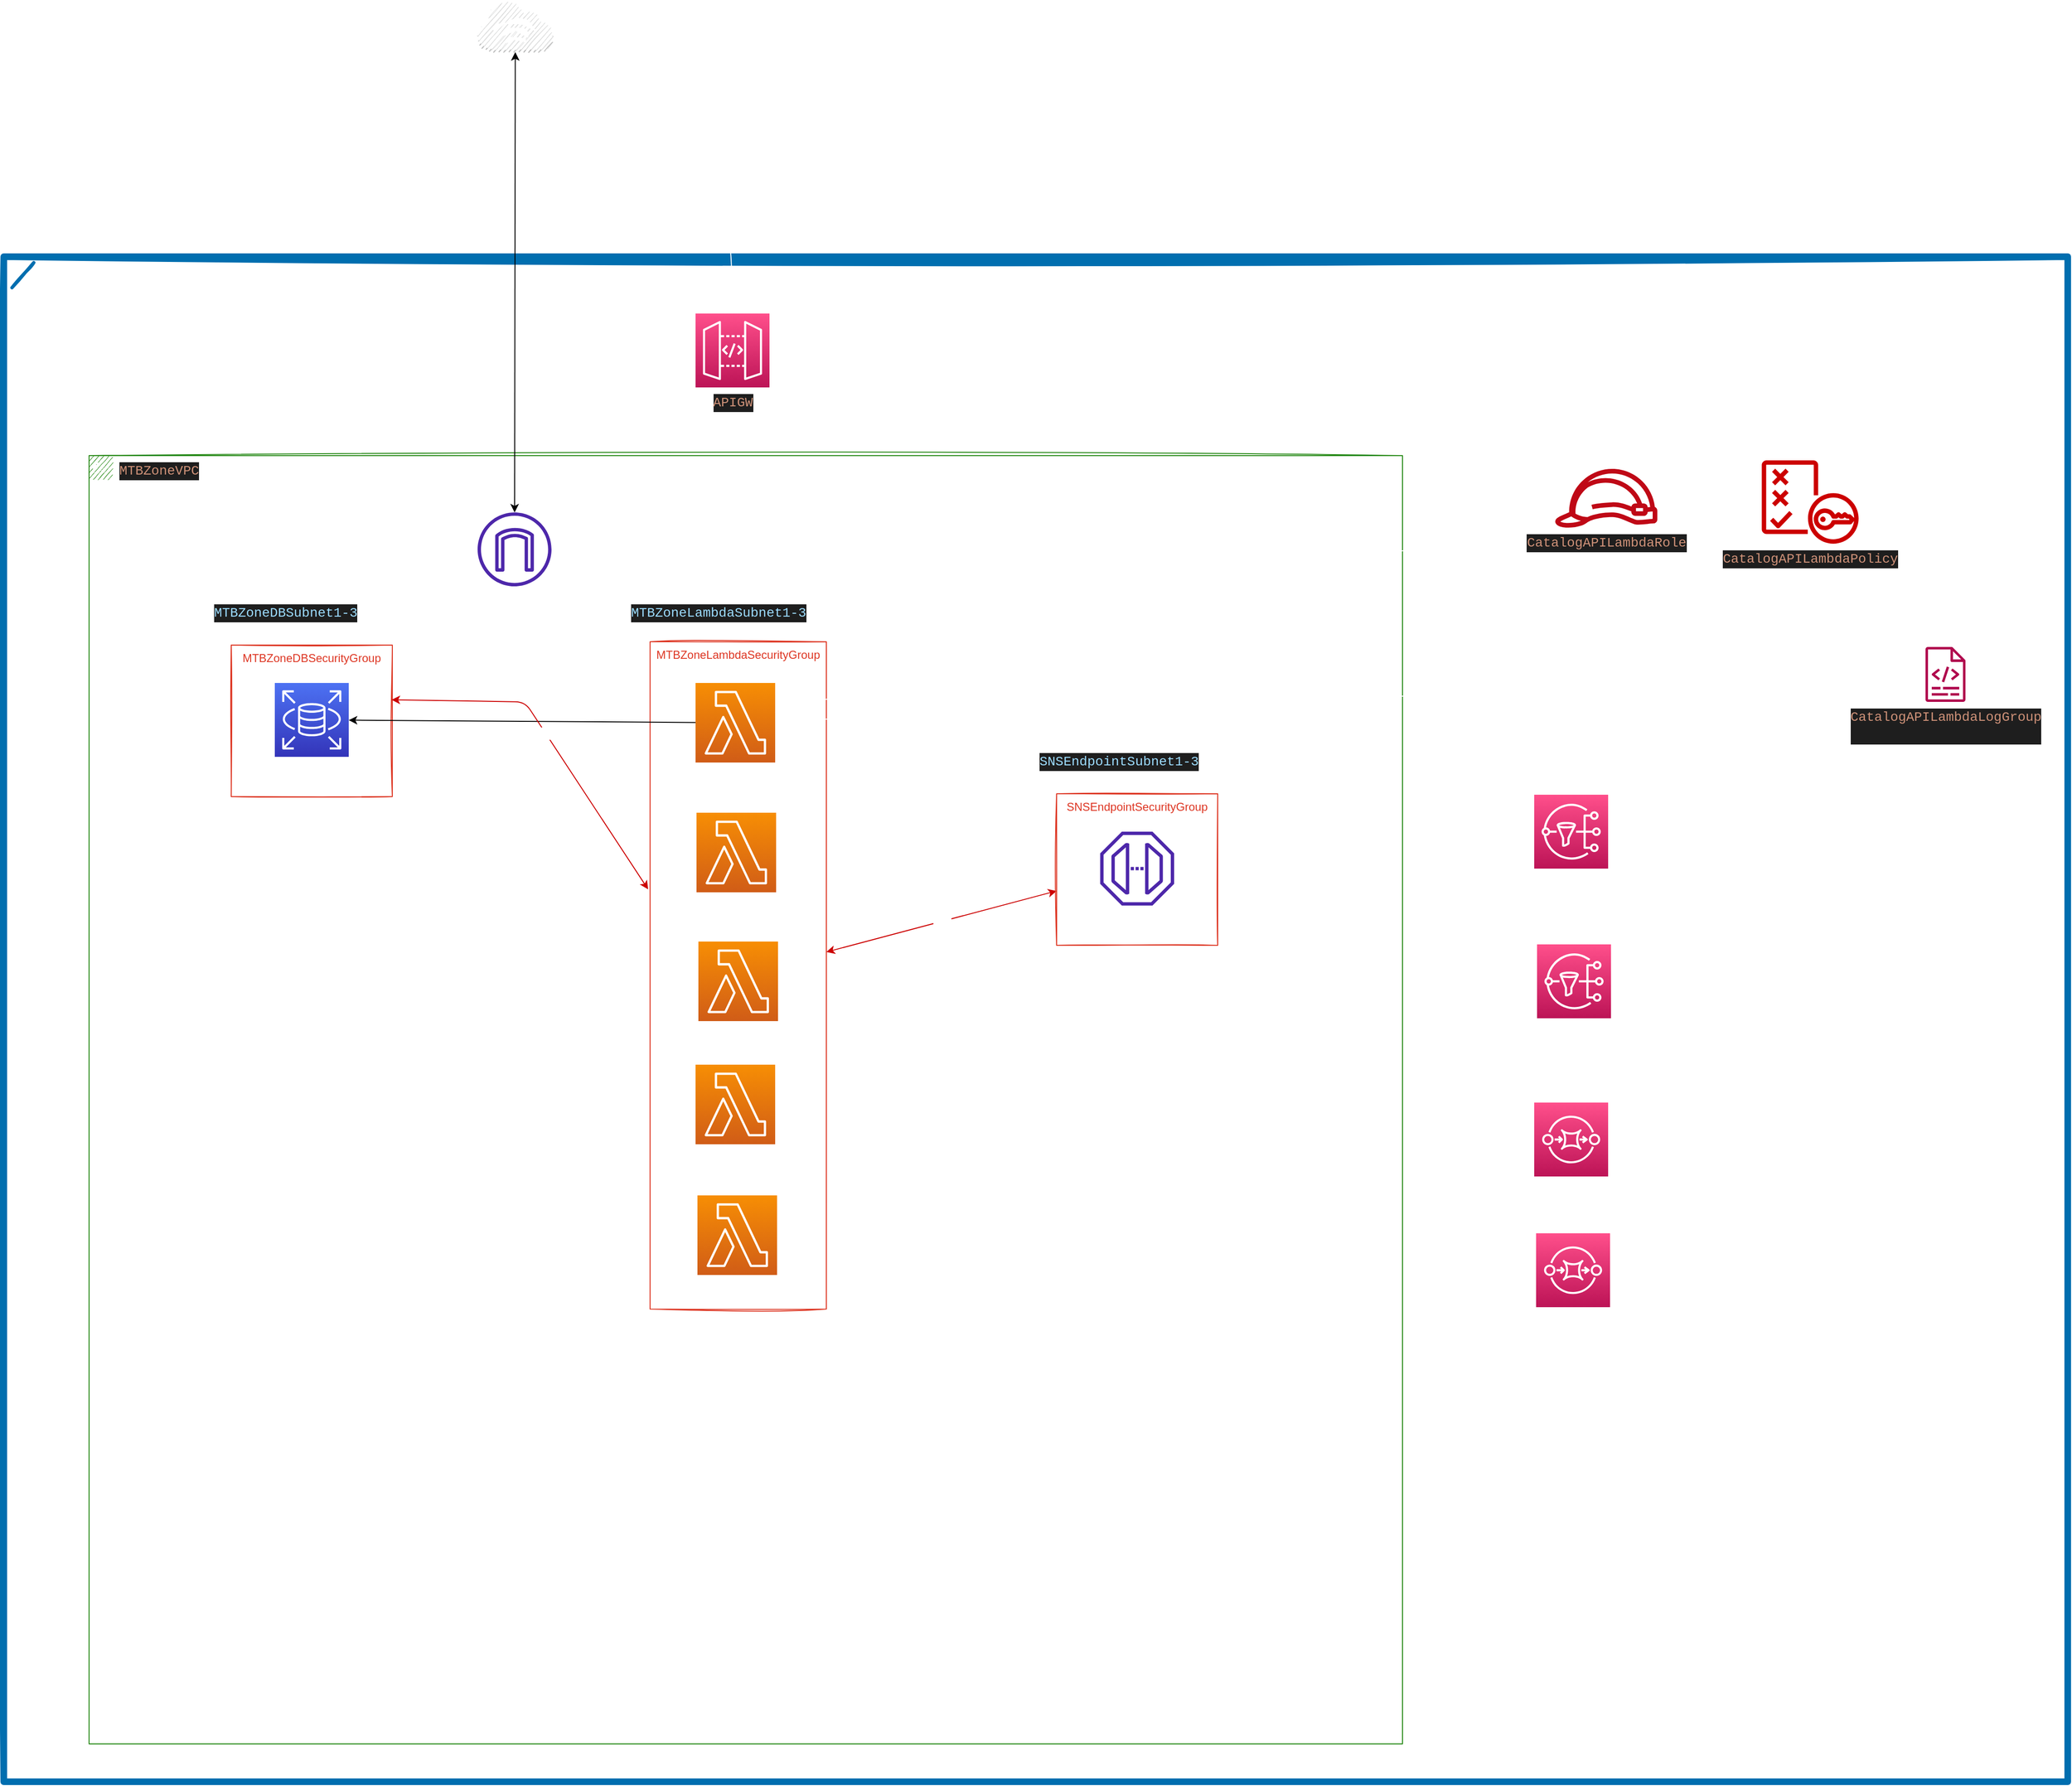 <mxfile>
    <diagram id="fwKZd1MtNyQnOjqOv2Rc" name="Page-1">
        <mxGraphModel dx="1898" dy="1034" grid="0" gridSize="10" guides="1" tooltips="1" connect="1" arrows="1" fold="1" page="0" pageScale="1" pageWidth="850" pageHeight="1100" math="0" shadow="0">
            <root>
                <mxCell id="0"/>
                <mxCell id="1" parent="0"/>
                <mxCell id="56" value="443" style="edgeStyle=none;html=1;fontColor=#FFFFFF;startArrow=classic;startFill=1;fillColor=#a20025;strokeColor=#CC0000;" parent="1" source="52" target="9" edge="1">
                    <mxGeometry relative="1" as="geometry"/>
                </mxCell>
                <mxCell id="60" style="edgeStyle=none;html=1;fontColor=#FFFFFF;startArrow=none;startFill=0;strokeColor=#FFFFFF;" parent="1" source="55" target="59" edge="1">
                    <mxGeometry relative="1" as="geometry"/>
                </mxCell>
                <mxCell id="61" style="edgeStyle=none;html=1;fontColor=#FFFFFF;startArrow=none;startFill=0;strokeColor=#FFFFFF;" parent="1" source="55" target="58" edge="1">
                    <mxGeometry relative="1" as="geometry"/>
                </mxCell>
                <mxCell id="69" style="html=1;entryX=1;entryY=0.75;entryDx=0;entryDy=0;entryPerimeter=0;fontColor=#FFFFFF;startArrow=none;startFill=0;strokeColor=#FFFFFF;" parent="1" source="62" target="49" edge="1">
                    <mxGeometry relative="1" as="geometry"/>
                </mxCell>
                <mxCell id="70" style="edgeStyle=orthogonalEdgeStyle;html=1;entryX=1;entryY=0.75;entryDx=0;entryDy=0;entryPerimeter=0;fontColor=#FFFFFF;startArrow=none;startFill=0;strokeColor=#FFFFFF;curved=1;" parent="1" source="63" target="46" edge="1">
                    <mxGeometry relative="1" as="geometry">
                        <Array as="points">
                            <mxPoint x="296" y="890"/>
                            <mxPoint x="296" y="656"/>
                            <mxPoint x="89" y="656"/>
                            <mxPoint x="89" y="470"/>
                        </Array>
                    </mxGeometry>
                </mxCell>
                <mxCell id="25" value="Cloud" parent="0"/>
                <mxCell id="24" value="AWS Cloud" style="points=[[0,0],[0.25,0],[0.5,0],[0.75,0],[1,0],[1,0.25],[1,0.5],[1,0.75],[1,1],[0.75,1],[0.5,1],[0.25,1],[0,1],[0,0.75],[0,0.5],[0,0.25]];outlineConnect=0;html=1;whiteSpace=wrap;fontSize=12;fontStyle=0;container=1;pointerEvents=0;collapsible=0;recursiveResize=0;shape=mxgraph.aws4.group;grIcon=mxgraph.aws4.group_aws_cloud_alt;strokeColor=#006EAF;fillColor=none;verticalAlign=top;align=left;spacingLeft=30;fontColor=#ffffff;dashed=0;shadow=0;sketch=1;strokeWidth=7;" parent="25" vertex="1">
                    <mxGeometry x="-920" y="-180" width="2178" height="1610" as="geometry"/>
                </mxCell>
                <mxCell id="38" value="&lt;div style=&quot;color: rgb(212 , 212 , 212) ; background-color: rgb(30 , 30 , 30) ; font-family: &amp;#34;consolas&amp;#34; , &amp;#34;courier new&amp;#34; , monospace ; font-size: 14px ; line-height: 19px&quot;&gt;&lt;span style=&quot;color: #ce9178&quot;&gt;APIGW&lt;/span&gt;&lt;/div&gt;" style="sketch=0;points=[[0,0,0],[0.25,0,0],[0.5,0,0],[0.75,0,0],[1,0,0],[0,1,0],[0.25,1,0],[0.5,1,0],[0.75,1,0],[1,1,0],[0,0.25,0],[0,0.5,0],[0,0.75,0],[1,0.25,0],[1,0.5,0],[1,0.75,0]];outlineConnect=0;fontColor=#232F3E;gradientColor=#FF4F8B;gradientDirection=north;fillColor=#BC1356;strokeColor=#ffffff;dashed=0;verticalLabelPosition=bottom;verticalAlign=top;align=center;html=1;fontSize=12;fontStyle=0;aspect=fixed;shape=mxgraph.aws4.resourceIcon;resIcon=mxgraph.aws4.api_gateway;shadow=0;" parent="24" vertex="1">
                    <mxGeometry x="730" y="60" width="78" height="78" as="geometry"/>
                </mxCell>
                <mxCell id="32" value="&lt;div style=&quot;color: rgb(212 , 212 , 212) ; background-color: rgb(30 , 30 , 30) ; font-family: &amp;#34;consolas&amp;#34; , &amp;#34;courier new&amp;#34; , monospace ; font-size: 14px ; line-height: 19px&quot;&gt;&lt;span style=&quot;color: #ce9178&quot;&gt;CatalogAPILambdaLogGroup&lt;/span&gt;&lt;/div&gt;&lt;div style=&quot;color: rgb(212 , 212 , 212) ; background-color: rgb(30 , 30 , 30) ; font-family: &amp;#34;consolas&amp;#34; , &amp;#34;courier new&amp;#34; , monospace ; font-size: 14px ; line-height: 19px&quot;&gt;&lt;span style=&quot;color: #ce9178&quot;&gt;&lt;br&gt;&lt;/span&gt;&lt;/div&gt;" style="sketch=0;outlineConnect=0;fontColor=#232F3E;gradientColor=none;fillColor=#B0084D;strokeColor=none;dashed=0;verticalLabelPosition=bottom;verticalAlign=top;align=center;html=1;fontSize=12;fontStyle=0;aspect=fixed;pointerEvents=1;shape=mxgraph.aws4.logs;shadow=0;" parent="24" vertex="1">
                    <mxGeometry x="2010" y="412" width="78" height="58" as="geometry"/>
                </mxCell>
                <mxCell id="29" value="&lt;div style=&quot;color: rgb(212 , 212 , 212) ; background-color: rgb(30 , 30 , 30) ; font-family: &amp;#34;consolas&amp;#34; , &amp;#34;courier new&amp;#34; , monospace ; font-size: 14px ; line-height: 19px&quot;&gt;&lt;span style=&quot;color: #ce9178&quot;&gt;CatalogAPILambdaPolicy&lt;/span&gt;&lt;/div&gt;" style="sketch=0;outlineConnect=0;fontColor=#ffffff;fillColor=#CC0000;strokeColor=#6F0000;dashed=0;verticalLabelPosition=bottom;verticalAlign=top;align=center;html=1;fontSize=12;fontStyle=0;aspect=fixed;pointerEvents=1;shape=mxgraph.aws4.policy;shadow=0;" parent="24" vertex="1">
                    <mxGeometry x="1855" y="215" width="102.45" height="88" as="geometry"/>
                </mxCell>
                <mxCell id="23" value="&lt;div style=&quot;color: rgb(212 , 212 , 212) ; background-color: rgb(30 , 30 , 30) ; font-family: &amp;#34;consolas&amp;#34; , &amp;#34;courier new&amp;#34; , monospace ; font-size: 14px ; line-height: 19px&quot;&gt;&lt;span style=&quot;color: #ce9178&quot;&gt;CatalogAPILambdaRole&lt;/span&gt;&lt;/div&gt;" style="sketch=0;outlineConnect=0;fontColor=#232F3E;gradientColor=none;fillColor=#BF0816;strokeColor=none;dashed=0;verticalLabelPosition=bottom;verticalAlign=top;align=center;html=1;fontSize=12;fontStyle=0;aspect=fixed;pointerEvents=1;shape=mxgraph.aws4.role;shadow=0;" parent="24" vertex="1">
                    <mxGeometry x="1636" y="224" width="110" height="62.06" as="geometry"/>
                </mxCell>
                <mxCell id="31" style="edgeStyle=none;html=1;fontColor=#FFFFFF;startArrow=none;startFill=0;strokeColor=#FFFFFF;" parent="24" source="23" target="29" edge="1">
                    <mxGeometry relative="1" as="geometry"/>
                </mxCell>
                <mxCell id="34" style="edgeStyle=orthogonalEdgeStyle;html=1;fontColor=#FFFFFF;startArrow=none;startFill=0;strokeColor=#FFFFFF;curved=1;" parent="24" source="29" target="32" edge="1">
                    <mxGeometry relative="1" as="geometry"/>
                </mxCell>
                <mxCell id="68" style="edgeStyle=orthogonalEdgeStyle;curved=1;html=1;entryX=1;entryY=0.5;entryDx=0;entryDy=0;entryPerimeter=0;fontColor=#FFFFFF;startArrow=none;startFill=0;strokeColor=#FFFFFF;" parent="24" source="58" target="63" edge="1">
                    <mxGeometry relative="1" as="geometry">
                        <Array as="points">
                            <mxPoint x="1833" y="765"/>
                            <mxPoint x="1833" y="1070"/>
                        </Array>
                    </mxGeometry>
                </mxCell>
                <mxCell id="58" value="&lt;font color=&quot;#ffffff&quot;&gt;OrdersTopic&lt;br&gt;&lt;br&gt;&lt;/font&gt;" style="sketch=0;points=[[0,0,0],[0.25,0,0],[0.5,0,0],[0.75,0,0],[1,0,0],[0,1,0],[0.25,1,0],[0.5,1,0],[0.75,1,0],[1,1,0],[0,0.25,0],[0,0.5,0],[0,0.75,0],[1,0.25,0],[1,0.5,0],[1,0.75,0]];outlineConnect=0;fontColor=#232F3E;gradientColor=#FF4F8B;gradientDirection=north;fillColor=#BC1356;strokeColor=#ffffff;dashed=0;verticalLabelPosition=bottom;verticalAlign=top;align=center;html=1;fontSize=12;fontStyle=0;aspect=fixed;shape=mxgraph.aws4.resourceIcon;resIcon=mxgraph.aws4.sns;" parent="24" vertex="1">
                    <mxGeometry x="1618" y="726" width="78" height="78" as="geometry"/>
                </mxCell>
                <mxCell id="66" style="edgeStyle=orthogonalEdgeStyle;html=1;entryX=1;entryY=0.5;entryDx=0;entryDy=0;entryPerimeter=0;fontColor=#FFFFFF;startArrow=none;startFill=0;strokeColor=#FFFFFF;curved=1;exitX=1;exitY=0.5;exitDx=0;exitDy=0;exitPerimeter=0;" parent="24" source="59" target="62" edge="1">
                    <mxGeometry relative="1" as="geometry">
                        <Array as="points">
                            <mxPoint x="1813" y="607"/>
                            <mxPoint x="1813" y="932"/>
                        </Array>
                    </mxGeometry>
                </mxCell>
                <mxCell id="59" value="&lt;font color=&quot;#ffffff&quot;&gt;CartsTopic&lt;/font&gt;" style="sketch=0;points=[[0,0,0],[0.25,0,0],[0.5,0,0],[0.75,0,0],[1,0,0],[0,1,0],[0.25,1,0],[0.5,1,0],[0.75,1,0],[1,1,0],[0,0.25,0],[0,0.5,0],[0,0.75,0],[1,0.25,0],[1,0.5,0],[1,0.75,0]];outlineConnect=0;fontColor=#232F3E;gradientColor=#FF4F8B;gradientDirection=north;fillColor=#BC1356;strokeColor=#ffffff;dashed=0;verticalLabelPosition=bottom;verticalAlign=top;align=center;html=1;fontSize=12;fontStyle=0;aspect=fixed;shape=mxgraph.aws4.resourceIcon;resIcon=mxgraph.aws4.sns;" parent="24" vertex="1">
                    <mxGeometry x="1615" y="568" width="78" height="78" as="geometry"/>
                </mxCell>
                <mxCell id="62" value="&lt;font color=&quot;#ffffff&quot;&gt;OrdersQueue&lt;/font&gt;" style="sketch=0;points=[[0,0,0],[0.25,0,0],[0.5,0,0],[0.75,0,0],[1,0,0],[0,1,0],[0.25,1,0],[0.5,1,0],[0.75,1,0],[1,1,0],[0,0.25,0],[0,0.5,0],[0,0.75,0],[1,0.25,0],[1,0.5,0],[1,0.75,0]];outlineConnect=0;fontColor=#232F3E;gradientColor=#FF4F8B;gradientDirection=north;fillColor=#BC1356;strokeColor=#ffffff;dashed=0;verticalLabelPosition=bottom;verticalAlign=top;align=center;html=1;fontSize=12;fontStyle=0;aspect=fixed;shape=mxgraph.aws4.resourceIcon;resIcon=mxgraph.aws4.sqs;" parent="24" vertex="1">
                    <mxGeometry x="1615" y="893" width="78" height="78" as="geometry"/>
                </mxCell>
                <mxCell id="63" value="&lt;font color=&quot;#ffffff&quot;&gt;CatalogQueue&lt;/font&gt;" style="sketch=0;points=[[0,0,0],[0.25,0,0],[0.5,0,0],[0.75,0,0],[1,0,0],[0,1,0],[0.25,1,0],[0.5,1,0],[0.75,1,0],[1,1,0],[0,0.25,0],[0,0.5,0],[0,0.75,0],[1,0.25,0],[1,0.5,0],[1,0.75,0]];outlineConnect=0;fontColor=#232F3E;gradientColor=#FF4F8B;gradientDirection=north;fillColor=#BC1356;strokeColor=#ffffff;dashed=0;verticalLabelPosition=bottom;verticalAlign=top;align=center;html=1;fontSize=12;fontStyle=0;aspect=fixed;shape=mxgraph.aws4.resourceIcon;resIcon=mxgraph.aws4.sqs;" parent="24" vertex="1">
                    <mxGeometry x="1617" y="1031" width="78" height="78" as="geometry"/>
                </mxCell>
                <mxCell id="39" style="edgeStyle=orthogonalEdgeStyle;curved=1;html=1;entryX=1;entryY=0.5;entryDx=0;entryDy=0;entryPerimeter=0;fontColor=#FFFFFF;startArrow=none;startFill=0;strokeColor=#FFFFFF;" parent="25" source="38" target="3" edge="1">
                    <mxGeometry relative="1" as="geometry">
                        <Array as="points">
                            <mxPoint x="40" y="-81"/>
                            <mxPoint x="40" y="283"/>
                            <mxPoint x="-106" y="283"/>
                        </Array>
                    </mxGeometry>
                </mxCell>
                <mxCell id="42" style="edgeStyle=orthogonalEdgeStyle;curved=1;html=1;fontColor=#FFFFFF;startArrow=classic;startFill=1;strokeColor=#FFFFFF;" parent="25" source="19" target="38" edge="1">
                    <mxGeometry relative="1" as="geometry"/>
                </mxCell>
                <mxCell id="12" value="VPC" parent="0"/>
                <mxCell id="7" value="&lt;div style=&quot;color: rgb(212 , 212 , 212) ; background-color: rgb(30 , 30 , 30) ; font-family: &amp;#34;consolas&amp;#34; , &amp;#34;courier new&amp;#34; , monospace ; font-size: 14px ; line-height: 19px&quot;&gt;&lt;span style=&quot;color: #ce9178&quot;&gt;MTBZoneVPC&lt;/span&gt;&lt;/div&gt;" style="points=[[0,0],[0.25,0],[0.5,0],[0.75,0],[1,0],[1,0.25],[1,0.5],[1,0.75],[1,1],[0.75,1],[0.5,1],[0.25,1],[0,1],[0,0.75],[0,0.5],[0,0.25]];outlineConnect=0;gradientColor=none;html=1;whiteSpace=wrap;fontSize=12;fontStyle=0;container=1;pointerEvents=0;collapsible=0;recursiveResize=0;shape=mxgraph.aws4.group;grIcon=mxgraph.aws4.group_vpc;strokeColor=#248814;fillColor=none;verticalAlign=top;align=left;spacingLeft=30;fontColor=#AAB7B8;dashed=0;shadow=0;sketch=1;" parent="12" vertex="1">
                    <mxGeometry x="-830" y="30" width="1386" height="1360" as="geometry"/>
                </mxCell>
                <mxCell id="52" value="SNSEndpointSecurityGroup&#10;" style="fillColor=none;strokeColor=#DD3522;verticalAlign=top;fontStyle=0;fontColor=#DD3522;shadow=0;sketch=1;" parent="7" vertex="1">
                    <mxGeometry x="1021" y="357" width="170" height="160" as="geometry"/>
                </mxCell>
                <mxCell id="53" value="&lt;div style=&quot;color: rgb(212 , 212 , 212) ; background-color: rgb(30 , 30 , 30) ; font-family: &amp;#34;consolas&amp;#34; , &amp;#34;courier new&amp;#34; , monospace ; font-size: 14px ; line-height: 19px&quot;&gt;&lt;span style=&quot;color: #9cdcfe&quot;&gt;SNSEndpointSubnet1-3&lt;/span&gt;&lt;/div&gt;" style="points=[[0,0],[0.25,0],[0.5,0],[0.75,0],[1,0],[1,0.25],[1,0.5],[1,0.75],[1,1],[0.75,1],[0.5,1],[0.25,1],[0,1],[0,0.75],[0,0.5],[0,0.25]];outlineConnect=0;gradientColor=none;html=1;whiteSpace=wrap;fontSize=12;fontStyle=0;container=1;pointerEvents=0;collapsible=0;recursiveResize=0;shape=mxgraph.aws4.group;grIcon=mxgraph.aws4.group_security_group;grStroke=0;strokeColor=#FFFFFF;fillColor=none;verticalAlign=top;align=left;spacingLeft=30;fontColor=#147EBA;dashed=0;strokeWidth=1;perimeterSpacing=0;sketch=1;shadow=0;" parent="7" vertex="1">
                    <mxGeometry x="971" y="307" width="270" height="270" as="geometry"/>
                </mxCell>
                <mxCell id="55" value="&lt;font color=&quot;#ffffff&quot;&gt;SnsEndpoint&lt;/font&gt;" style="sketch=0;outlineConnect=0;fontColor=#232F3E;gradientColor=none;fillColor=#4D27AA;strokeColor=none;dashed=0;verticalLabelPosition=bottom;verticalAlign=top;align=center;html=1;fontSize=12;fontStyle=0;aspect=fixed;pointerEvents=1;shape=mxgraph.aws4.endpoint;" parent="53" vertex="1">
                    <mxGeometry x="96" y="90" width="78" height="78" as="geometry"/>
                </mxCell>
                <mxCell id="13" value="Subnets" parent="0"/>
                <mxCell id="4" value="&lt;div style=&quot;color: rgb(212 , 212 , 212) ; background-color: rgb(30 , 30 , 30) ; font-family: &amp;#34;consolas&amp;#34; , &amp;#34;courier new&amp;#34; , monospace ; font-size: 14px ; line-height: 19px&quot;&gt;&lt;span style=&quot;color: #9cdcfe&quot;&gt;MTBZoneDBSubnet1-3&lt;/span&gt;&lt;/div&gt;" style="points=[[0,0],[0.25,0],[0.5,0],[0.75,0],[1,0],[1,0.25],[1,0.5],[1,0.75],[1,1],[0.75,1],[0.5,1],[0.25,1],[0,1],[0,0.75],[0,0.5],[0,0.25]];outlineConnect=0;gradientColor=none;html=1;whiteSpace=wrap;fontSize=12;fontStyle=0;container=1;pointerEvents=0;collapsible=0;recursiveResize=0;shape=mxgraph.aws4.group;grIcon=mxgraph.aws4.group_security_group;grStroke=0;strokeColor=#FFFFFF;fillColor=none;verticalAlign=top;align=left;spacingLeft=30;fontColor=#147EBA;dashed=0;strokeWidth=1;perimeterSpacing=0;sketch=1;shadow=0;" parent="13" vertex="1">
                    <mxGeometry x="-730" y="180" width="270" height="270" as="geometry"/>
                </mxCell>
                <mxCell id="6" value="&lt;div style=&quot;color: rgb(212 , 212 , 212) ; background-color: rgb(30 , 30 , 30) ; font-family: &amp;#34;consolas&amp;#34; , &amp;#34;courier new&amp;#34; , monospace ; font-size: 14px ; line-height: 19px&quot;&gt;&lt;span style=&quot;color: #9cdcfe&quot;&gt;MTBZoneLambdaSubnet1-3&lt;/span&gt;&lt;/div&gt;" style="points=[[0,0],[0.25,0],[0.5,0],[0.75,0],[1,0],[1,0.25],[1,0.5],[1,0.75],[1,1],[0.75,1],[0.5,1],[0.25,1],[0,1],[0,0.75],[0,0.5],[0,0.25]];outlineConnect=0;gradientColor=none;html=1;whiteSpace=wrap;fontSize=12;fontStyle=0;container=1;pointerEvents=0;collapsible=0;recursiveResize=0;shape=mxgraph.aws4.group;grIcon=mxgraph.aws4.group_security_group;grStroke=0;strokeColor=#FFFFFF;fillColor=none;verticalAlign=top;align=left;spacingLeft=30;fontColor=#147EBA;dashed=0;shadow=0;sketch=1;" parent="13" vertex="1">
                    <mxGeometry x="-290" y="180" width="290" height="769" as="geometry"/>
                </mxCell>
                <mxCell id="14" value="SecurityGroups" parent="0"/>
                <mxCell id="8" value="MTBZoneDBSecurityGroup" style="fillColor=none;strokeColor=#DD3522;verticalAlign=top;fontStyle=0;fontColor=#DD3522;shadow=0;sketch=1;" parent="14" vertex="1">
                    <mxGeometry x="-680" y="230" width="170" height="160" as="geometry"/>
                </mxCell>
                <mxCell id="9" value="MTBZoneLambdaSecurityGroup" style="fillColor=none;strokeColor=#DD3522;verticalAlign=top;fontStyle=0;fontColor=#DD3522;shadow=0;sketch=1;" parent="14" vertex="1">
                    <mxGeometry x="-238" y="226.5" width="186" height="704.5" as="geometry"/>
                </mxCell>
                <mxCell id="15" value="Instances" parent="0"/>
                <mxCell id="2" value="&lt;font color=&quot;#ffffff&quot;&gt;MTBZoneDB&lt;br&gt;&lt;br&gt;&lt;/font&gt;" style="sketch=0;points=[[0,0,0],[0.25,0,0],[0.5,0,0],[0.75,0,0],[1,0,0],[0,1,0],[0.25,1,0],[0.5,1,0],[0.75,1,0],[1,1,0],[0,0.25,0],[0,0.5,0],[0,0.75,0],[1,0.25,0],[1,0.5,0],[1,0.75,0]];outlineConnect=0;fontColor=#232F3E;gradientColor=#4D72F3;gradientDirection=north;fillColor=#3334B9;strokeColor=#ffffff;dashed=0;verticalLabelPosition=bottom;verticalAlign=top;align=center;html=1;fontSize=12;fontStyle=0;aspect=fixed;shape=mxgraph.aws4.resourceIcon;resIcon=mxgraph.aws4.rds;" parent="15" vertex="1">
                    <mxGeometry x="-634" y="270" width="78" height="78" as="geometry"/>
                </mxCell>
                <mxCell id="3" value="&lt;font color=&quot;#ffffff&quot;&gt;CatalogAPILambda&lt;br&gt;&lt;br&gt;&lt;/font&gt;" style="sketch=0;points=[[0,0,0],[0.25,0,0],[0.5,0,0],[0.75,0,0],[1,0,0],[0,1,0],[0.25,1,0],[0.5,1,0],[0.75,1,0],[1,1,0],[0,0.25,0],[0,0.5,0],[0,0.75,0],[1,0.25,0],[1,0.5,0],[1,0.75,0]];outlineConnect=0;fontColor=#232F3E;gradientColor=#F78E04;gradientDirection=north;fillColor=#D05C17;strokeColor=#ffffff;dashed=0;verticalLabelPosition=bottom;verticalAlign=top;align=center;html=1;fontSize=12;fontStyle=0;aspect=fixed;shape=mxgraph.aws4.resourceIcon;resIcon=mxgraph.aws4.lambda;" parent="15" vertex="1">
                    <mxGeometry x="-190" y="270" width="84" height="84" as="geometry"/>
                </mxCell>
                <mxCell id="18" value="" style="sketch=0;outlineConnect=0;fontColor=#232F3E;gradientColor=none;fillColor=#4D27AA;strokeColor=none;dashed=0;verticalLabelPosition=bottom;verticalAlign=top;align=center;html=1;fontSize=12;fontStyle=0;aspect=fixed;pointerEvents=1;shape=mxgraph.aws4.internet_gateway;shadow=0;" parent="15" vertex="1">
                    <mxGeometry x="-420" y="90" width="78" height="78" as="geometry"/>
                </mxCell>
                <mxCell id="19" value="" style="outlineConnect=0;dashed=0;verticalLabelPosition=bottom;verticalAlign=top;align=center;html=1;shape=mxgraph.aws3.internet_3;fillColor=#D2D3D3;gradientColor=none;shadow=0;sketch=1;fontColor=#FFFFFF;strokeColor=#FFFFFF;strokeWidth=1;" parent="15" vertex="1">
                    <mxGeometry x="-420" y="-450" width="79.5" height="54" as="geometry"/>
                </mxCell>
                <mxCell id="46" value="&lt;font color=&quot;#ffffff&quot;&gt;CatalogAPI.EventHandler&lt;br&gt;&lt;/font&gt;" style="sketch=0;points=[[0,0,0],[0.25,0,0],[0.5,0,0],[0.75,0,0],[1,0,0],[0,1,0],[0.25,1,0],[0.5,1,0],[0.75,1,0],[1,1,0],[0,0.25,0],[0,0.5,0],[0,0.75,0],[1,0.25,0],[1,0.5,0],[1,0.75,0]];outlineConnect=0;fontColor=#232F3E;gradientColor=#F78E04;gradientDirection=north;fillColor=#D05C17;strokeColor=#ffffff;dashed=0;verticalLabelPosition=bottom;verticalAlign=top;align=center;html=1;fontSize=12;fontStyle=0;aspect=fixed;shape=mxgraph.aws4.resourceIcon;resIcon=mxgraph.aws4.lambda;" parent="15" vertex="1">
                    <mxGeometry x="-189" y="407" width="84" height="84" as="geometry"/>
                </mxCell>
                <mxCell id="48" value="&lt;font color=&quot;#ffffff&quot;&gt;OrdersAPI&lt;br&gt;&lt;/font&gt;" style="sketch=0;points=[[0,0,0],[0.25,0,0],[0.5,0,0],[0.75,0,0],[1,0,0],[0,1,0],[0.25,1,0],[0.5,1,0],[0.75,1,0],[1,1,0],[0,0.25,0],[0,0.5,0],[0,0.75,0],[1,0.25,0],[1,0.5,0],[1,0.75,0]];outlineConnect=0;fontColor=#232F3E;gradientColor=#F78E04;gradientDirection=north;fillColor=#D05C17;strokeColor=#ffffff;dashed=0;verticalLabelPosition=bottom;verticalAlign=top;align=center;html=1;fontSize=12;fontStyle=0;aspect=fixed;shape=mxgraph.aws4.resourceIcon;resIcon=mxgraph.aws4.lambda;" parent="15" vertex="1">
                    <mxGeometry x="-187" y="543" width="84" height="84" as="geometry"/>
                </mxCell>
                <mxCell id="49" value="&lt;font color=&quot;#ffffff&quot;&gt;OrdersAPI.EventHandler&lt;br&gt;&lt;br&gt;&lt;/font&gt;" style="sketch=0;points=[[0,0,0],[0.25,0,0],[0.5,0,0],[0.75,0,0],[1,0,0],[0,1,0],[0.25,1,0],[0.5,1,0],[0.75,1,0],[1,1,0],[0,0.25,0],[0,0.5,0],[0,0.75,0],[1,0.25,0],[1,0.5,0],[1,0.75,0]];outlineConnect=0;fontColor=#232F3E;gradientColor=#F78E04;gradientDirection=north;fillColor=#D05C17;strokeColor=#ffffff;dashed=0;verticalLabelPosition=bottom;verticalAlign=top;align=center;html=1;fontSize=12;fontStyle=0;aspect=fixed;shape=mxgraph.aws4.resourceIcon;resIcon=mxgraph.aws4.lambda;" parent="15" vertex="1">
                    <mxGeometry x="-190" y="673" width="84" height="84" as="geometry"/>
                </mxCell>
                <mxCell id="50" value="&lt;font color=&quot;#ffffff&quot;&gt;CartsAPI&lt;br&gt;&lt;/font&gt;" style="sketch=0;points=[[0,0,0],[0.25,0,0],[0.5,0,0],[0.75,0,0],[1,0,0],[0,1,0],[0.25,1,0],[0.5,1,0],[0.75,1,0],[1,1,0],[0,0.25,0],[0,0.5,0],[0,0.75,0],[1,0.25,0],[1,0.5,0],[1,0.75,0]];outlineConnect=0;fontColor=#232F3E;gradientColor=#F78E04;gradientDirection=north;fillColor=#D05C17;strokeColor=#ffffff;dashed=0;verticalLabelPosition=bottom;verticalAlign=top;align=center;html=1;fontSize=12;fontStyle=0;aspect=fixed;shape=mxgraph.aws4.resourceIcon;resIcon=mxgraph.aws4.lambda;" parent="15" vertex="1">
                    <mxGeometry x="-188" y="811" width="84" height="84" as="geometry"/>
                </mxCell>
                <mxCell id="17" value="Connections" parent="0"/>
                <mxCell id="16" style="edgeStyle=none;html=1;fontColor=#FFFFFF;" parent="17" source="3" target="2" edge="1">
                    <mxGeometry relative="1" as="geometry"/>
                </mxCell>
                <mxCell id="20" style="edgeStyle=none;html=1;entryX=0.5;entryY=1;entryDx=0;entryDy=0;entryPerimeter=0;fontColor=#FFFFFF;startArrow=classic;startFill=1;" parent="17" source="18" target="19" edge="1">
                    <mxGeometry relative="1" as="geometry"/>
                </mxCell>
                <mxCell id="21" style="edgeStyle=none;html=1;fontColor=#FFFFFF;startArrow=classic;startFill=1;entryX=0.995;entryY=0.361;entryDx=0;entryDy=0;entryPerimeter=0;exitX=-0.011;exitY=0.371;exitDx=0;exitDy=0;exitPerimeter=0;fillColor=#a20025;strokeColor=#CC0000;" parent="17" source="9" target="8" edge="1">
                    <mxGeometry relative="1" as="geometry">
                        <Array as="points">
                            <mxPoint x="-370" y="290"/>
                        </Array>
                    </mxGeometry>
                </mxCell>
                <mxCell id="22" value="1433" style="edgeLabel;html=1;align=center;verticalAlign=middle;resizable=0;points=[];fontColor=#FFFFFF;" parent="21" vertex="1" connectable="0">
                    <mxGeometry x="0.043" relative="1" as="geometry">
                        <mxPoint as="offset"/>
                    </mxGeometry>
                </mxCell>
                <mxCell id="27" style="edgeStyle=none;html=1;fontColor=#FFFFFF;startArrow=none;startFill=0;strokeColor=#FFFFFF;fillColor=#60a917;" parent="17" source="3" target="23" edge="1">
                    <mxGeometry relative="1" as="geometry"/>
                </mxCell>
                <mxCell id="36" style="edgeStyle=none;html=1;fontColor=#FFFFFF;startArrow=none;startFill=0;strokeColor=#FFFFFF;" parent="17" source="3" target="32" edge="1">
                    <mxGeometry relative="1" as="geometry"/>
                </mxCell>
            </root>
        </mxGraphModel>
    </diagram>
</mxfile>